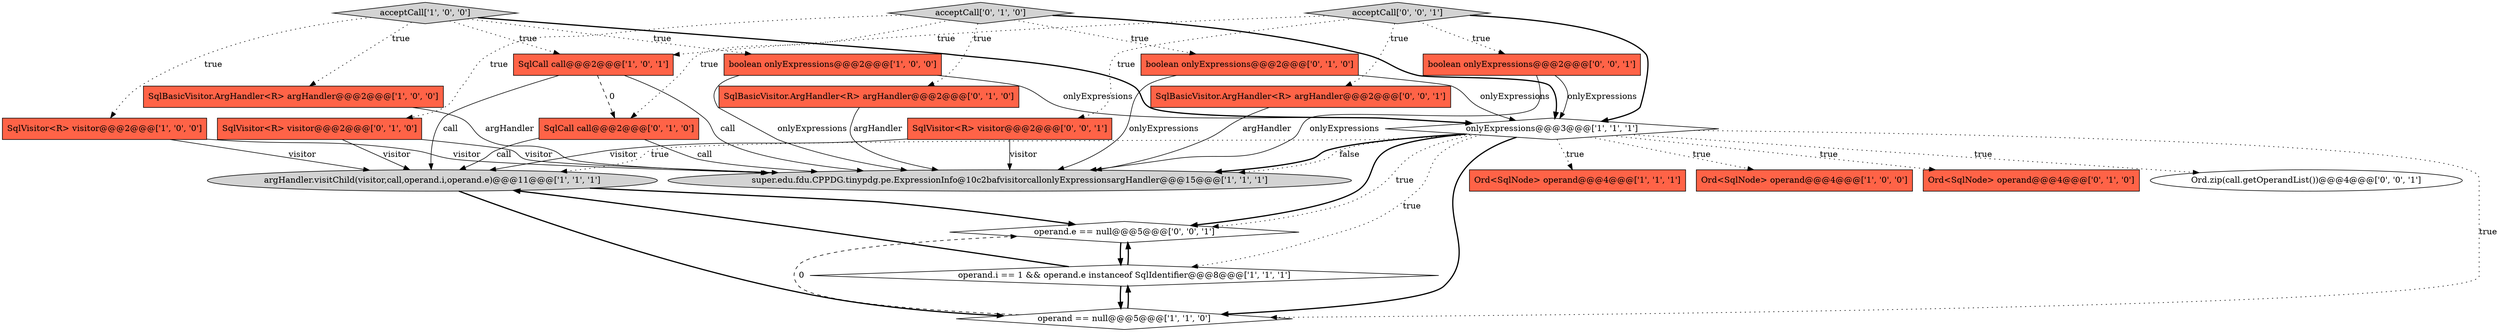 digraph {
17 [style = filled, label = "SqlCall call@@@2@@@['0', '1', '0']", fillcolor = tomato, shape = box image = "AAA1AAABBB2BBB"];
13 [style = filled, label = "SqlVisitor<R> visitor@@@2@@@['0', '1', '0']", fillcolor = tomato, shape = box image = "AAA0AAABBB2BBB"];
14 [style = filled, label = "SqlBasicVisitor.ArgHandler<R> argHandler@@@2@@@['0', '1', '0']", fillcolor = tomato, shape = box image = "AAA0AAABBB2BBB"];
3 [style = filled, label = "super.edu.fdu.CPPDG.tinypdg.pe.ExpressionInfo@10c2bafvisitorcallonlyExpressionsargHandler@@@15@@@['1', '1', '1']", fillcolor = lightgray, shape = ellipse image = "AAA0AAABBB1BBB"];
7 [style = filled, label = "Ord<SqlNode> operand@@@4@@@['1', '1', '1']", fillcolor = tomato, shape = box image = "AAA0AAABBB1BBB"];
19 [style = filled, label = "SqlVisitor<R> visitor@@@2@@@['0', '0', '1']", fillcolor = tomato, shape = box image = "AAA0AAABBB3BBB"];
22 [style = filled, label = "acceptCall['0', '0', '1']", fillcolor = lightgray, shape = diamond image = "AAA0AAABBB3BBB"];
6 [style = filled, label = "argHandler.visitChild(visitor,call,operand.i,operand.e)@@@11@@@['1', '1', '1']", fillcolor = lightgray, shape = ellipse image = "AAA0AAABBB1BBB"];
4 [style = filled, label = "SqlVisitor<R> visitor@@@2@@@['1', '0', '0']", fillcolor = tomato, shape = box image = "AAA0AAABBB1BBB"];
18 [style = filled, label = "boolean onlyExpressions@@@2@@@['0', '0', '1']", fillcolor = tomato, shape = box image = "AAA0AAABBB3BBB"];
11 [style = filled, label = "SqlCall call@@@2@@@['1', '0', '1']", fillcolor = tomato, shape = box image = "AAA0AAABBB1BBB"];
1 [style = filled, label = "Ord<SqlNode> operand@@@4@@@['1', '0', '0']", fillcolor = tomato, shape = box image = "AAA0AAABBB1BBB"];
9 [style = filled, label = "operand.i == 1 && operand.e instanceof SqlIdentifier@@@8@@@['1', '1', '1']", fillcolor = white, shape = diamond image = "AAA0AAABBB1BBB"];
20 [style = filled, label = "SqlBasicVisitor.ArgHandler<R> argHandler@@@2@@@['0', '0', '1']", fillcolor = tomato, shape = box image = "AAA0AAABBB3BBB"];
12 [style = filled, label = "boolean onlyExpressions@@@2@@@['0', '1', '0']", fillcolor = tomato, shape = box image = "AAA0AAABBB2BBB"];
15 [style = filled, label = "acceptCall['0', '1', '0']", fillcolor = lightgray, shape = diamond image = "AAA0AAABBB2BBB"];
2 [style = filled, label = "SqlBasicVisitor.ArgHandler<R> argHandler@@@2@@@['1', '0', '0']", fillcolor = tomato, shape = box image = "AAA0AAABBB1BBB"];
16 [style = filled, label = "Ord<SqlNode> operand@@@4@@@['0', '1', '0']", fillcolor = tomato, shape = box image = "AAA0AAABBB2BBB"];
21 [style = filled, label = "Ord.zip(call.getOperandList())@@@4@@@['0', '0', '1']", fillcolor = white, shape = ellipse image = "AAA0AAABBB3BBB"];
5 [style = filled, label = "onlyExpressions@@@3@@@['1', '1', '1']", fillcolor = white, shape = diamond image = "AAA0AAABBB1BBB"];
23 [style = filled, label = "operand.e == null@@@5@@@['0', '0', '1']", fillcolor = white, shape = diamond image = "AAA0AAABBB3BBB"];
10 [style = filled, label = "boolean onlyExpressions@@@2@@@['1', '0', '0']", fillcolor = tomato, shape = box image = "AAA0AAABBB1BBB"];
8 [style = filled, label = "operand == null@@@5@@@['1', '1', '0']", fillcolor = white, shape = diamond image = "AAA0AAABBB1BBB"];
0 [style = filled, label = "acceptCall['1', '0', '0']", fillcolor = lightgray, shape = diamond image = "AAA0AAABBB1BBB"];
5->3 [style = bold, label=""];
13->3 [style = solid, label="visitor"];
20->3 [style = solid, label="argHandler"];
5->8 [style = bold, label=""];
22->19 [style = dotted, label="true"];
13->6 [style = solid, label="visitor"];
22->18 [style = dotted, label="true"];
5->23 [style = bold, label=""];
0->10 [style = dotted, label="true"];
4->6 [style = solid, label="visitor"];
11->3 [style = solid, label="call"];
6->23 [style = bold, label=""];
11->6 [style = solid, label="call"];
10->5 [style = solid, label="onlyExpressions"];
5->1 [style = dotted, label="true"];
18->3 [style = solid, label="onlyExpressions"];
19->6 [style = solid, label="visitor"];
0->4 [style = dotted, label="true"];
5->23 [style = dotted, label="true"];
8->23 [style = dashed, label="0"];
5->6 [style = dotted, label="true"];
22->11 [style = dotted, label="true"];
12->3 [style = solid, label="onlyExpressions"];
11->17 [style = dashed, label="0"];
15->14 [style = dotted, label="true"];
12->5 [style = solid, label="onlyExpressions"];
9->8 [style = bold, label=""];
22->5 [style = bold, label=""];
14->3 [style = solid, label="argHandler"];
15->5 [style = bold, label=""];
9->6 [style = bold, label=""];
15->13 [style = dotted, label="true"];
15->17 [style = dotted, label="true"];
9->23 [style = bold, label=""];
22->20 [style = dotted, label="true"];
17->6 [style = solid, label="call"];
18->5 [style = solid, label="onlyExpressions"];
2->3 [style = solid, label="argHandler"];
5->7 [style = dotted, label="true"];
4->3 [style = solid, label="visitor"];
6->8 [style = bold, label=""];
5->16 [style = dotted, label="true"];
5->3 [style = dotted, label="false"];
8->9 [style = bold, label=""];
15->12 [style = dotted, label="true"];
5->9 [style = dotted, label="true"];
5->21 [style = dotted, label="true"];
0->2 [style = dotted, label="true"];
5->8 [style = dotted, label="true"];
0->11 [style = dotted, label="true"];
23->9 [style = bold, label=""];
10->3 [style = solid, label="onlyExpressions"];
0->5 [style = bold, label=""];
17->3 [style = solid, label="call"];
19->3 [style = solid, label="visitor"];
}
